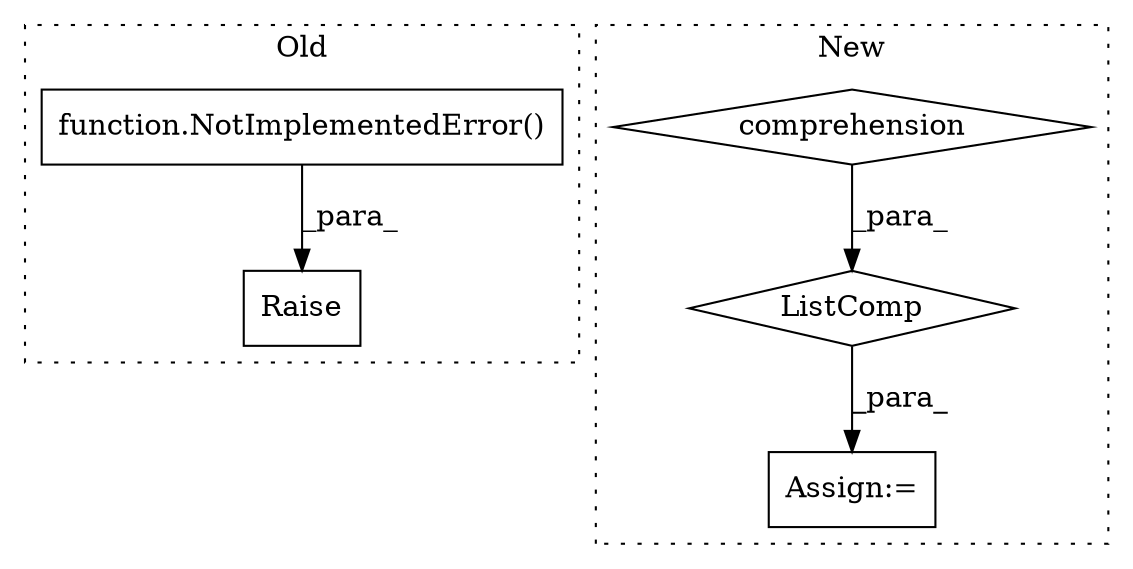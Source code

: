 digraph G {
subgraph cluster0 {
1 [label="function.NotImplementedError()" a="75" s="2618" l="21" shape="box"];
3 [label="Raise" a="91" s="2612" l="6" shape="box"];
label = "Old";
style="dotted";
}
subgraph cluster1 {
2 [label="ListComp" a="106" s="2837" l="34" shape="diamond"];
4 [label="comprehension" a="45" s="2856" l="3" shape="diamond"];
5 [label="Assign:=" a="68" s="2834" l="3" shape="box"];
label = "New";
style="dotted";
}
1 -> 3 [label="_para_"];
2 -> 5 [label="_para_"];
4 -> 2 [label="_para_"];
}